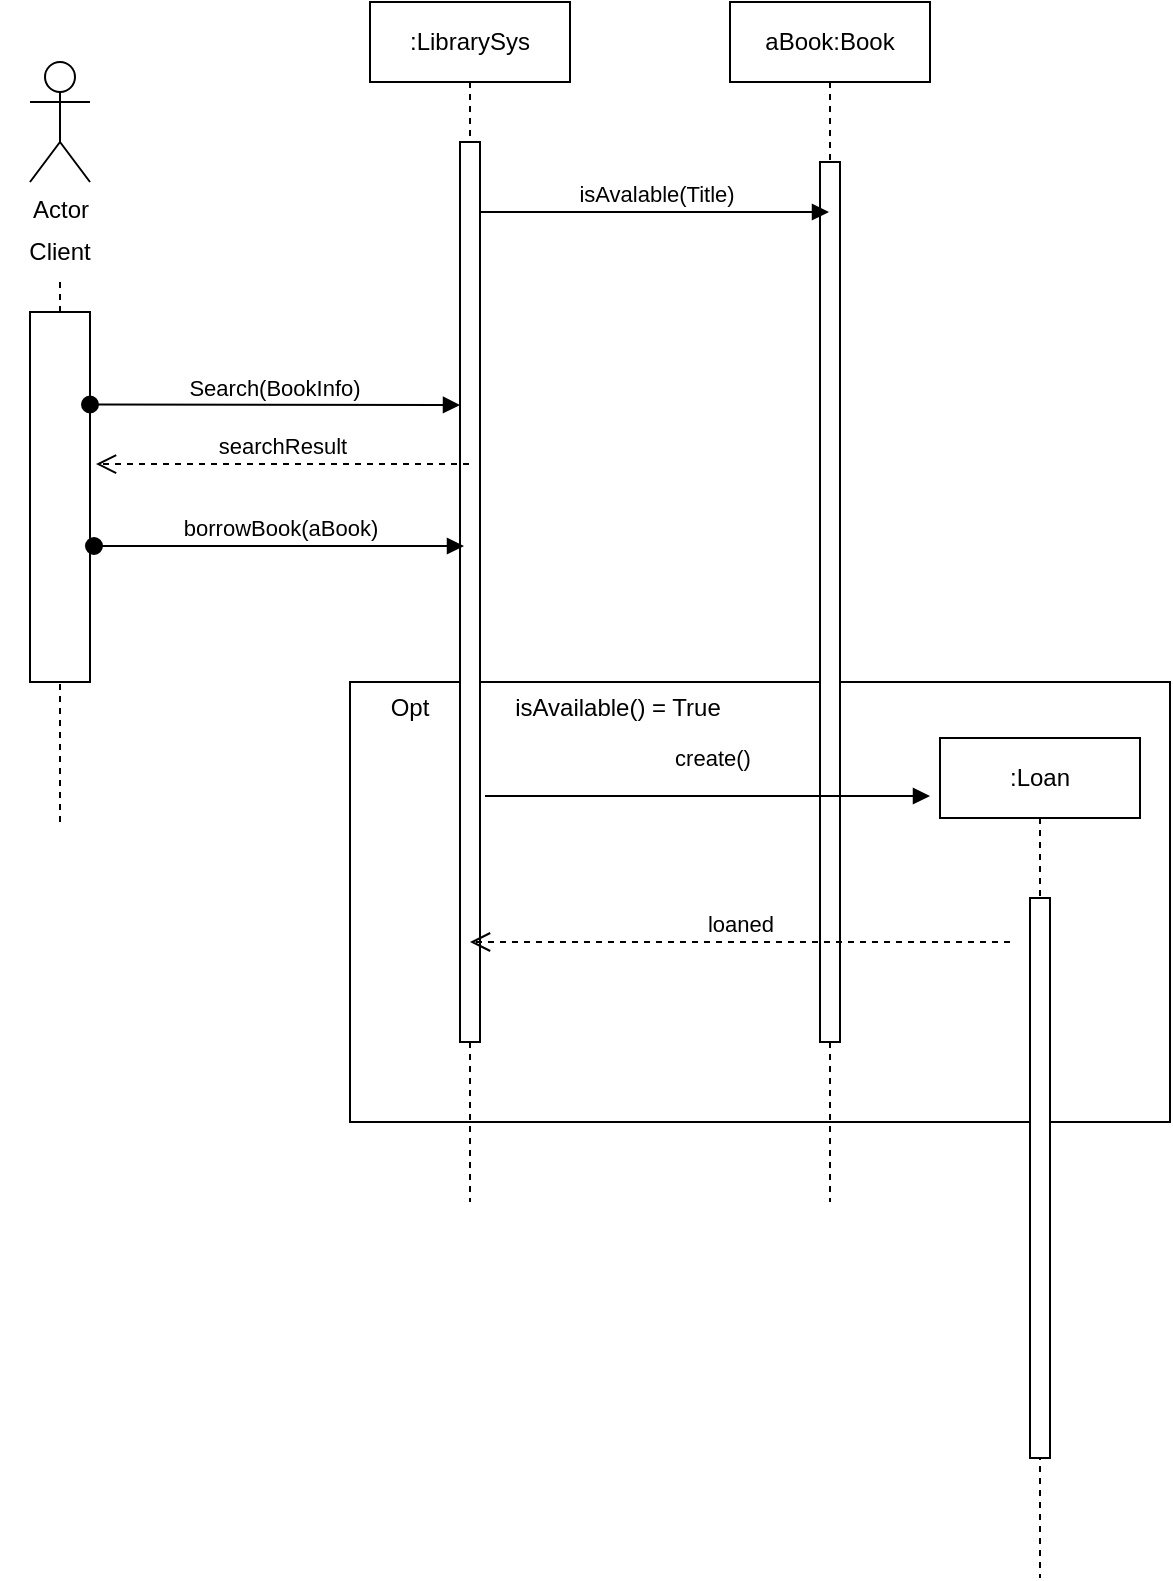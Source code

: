 <mxfile version="24.0.1" type="github">
  <diagram name="Page-1" id="2YBvvXClWsGukQMizWep">
    <mxGraphModel dx="1723" dy="753" grid="1" gridSize="10" guides="1" tooltips="1" connect="1" arrows="1" fold="1" page="1" pageScale="1" pageWidth="850" pageHeight="1100" math="0" shadow="0">
      <root>
        <mxCell id="0" />
        <mxCell id="1" parent="0" />
        <mxCell id="dD1z3Gl8WQWzvyUMGPVe-5" value="" style="rounded=0;whiteSpace=wrap;html=1;" vertex="1" parent="1">
          <mxGeometry x="30" y="380" width="410" height="220" as="geometry" />
        </mxCell>
        <mxCell id="aM9ryv3xv72pqoxQDRHE-1" value=":LibrarySys" style="shape=umlLifeline;perimeter=lifelinePerimeter;whiteSpace=wrap;html=1;container=0;dropTarget=0;collapsible=0;recursiveResize=0;outlineConnect=0;portConstraint=eastwest;newEdgeStyle={&quot;edgeStyle&quot;:&quot;elbowEdgeStyle&quot;,&quot;elbow&quot;:&quot;vertical&quot;,&quot;curved&quot;:0,&quot;rounded&quot;:0};" parent="1" vertex="1">
          <mxGeometry x="40" y="40" width="100" height="600" as="geometry" />
        </mxCell>
        <mxCell id="aM9ryv3xv72pqoxQDRHE-2" value="" style="html=1;points=[];perimeter=orthogonalPerimeter;outlineConnect=0;targetShapes=umlLifeline;portConstraint=eastwest;newEdgeStyle={&quot;edgeStyle&quot;:&quot;elbowEdgeStyle&quot;,&quot;elbow&quot;:&quot;vertical&quot;,&quot;curved&quot;:0,&quot;rounded&quot;:0};" parent="aM9ryv3xv72pqoxQDRHE-1" vertex="1">
          <mxGeometry x="45" y="70" width="10" height="450" as="geometry" />
        </mxCell>
        <mxCell id="aM9ryv3xv72pqoxQDRHE-5" value="aBook:Book" style="shape=umlLifeline;perimeter=lifelinePerimeter;whiteSpace=wrap;html=1;container=0;dropTarget=0;collapsible=0;recursiveResize=0;outlineConnect=0;portConstraint=eastwest;newEdgeStyle={&quot;edgeStyle&quot;:&quot;elbowEdgeStyle&quot;,&quot;elbow&quot;:&quot;vertical&quot;,&quot;curved&quot;:0,&quot;rounded&quot;:0};" parent="1" vertex="1">
          <mxGeometry x="220" y="40" width="100" height="600" as="geometry" />
        </mxCell>
        <mxCell id="aM9ryv3xv72pqoxQDRHE-6" value="" style="html=1;points=[];perimeter=orthogonalPerimeter;outlineConnect=0;targetShapes=umlLifeline;portConstraint=eastwest;newEdgeStyle={&quot;edgeStyle&quot;:&quot;elbowEdgeStyle&quot;,&quot;elbow&quot;:&quot;vertical&quot;,&quot;curved&quot;:0,&quot;rounded&quot;:0};" parent="aM9ryv3xv72pqoxQDRHE-5" vertex="1">
          <mxGeometry x="45" y="80" width="10" height="440" as="geometry" />
        </mxCell>
        <mxCell id="aM9ryv3xv72pqoxQDRHE-7" value="isAvalable(Title)" style="html=1;verticalAlign=bottom;endArrow=block;edgeStyle=elbowEdgeStyle;elbow=vertical;curved=0;rounded=0;" parent="1" target="aM9ryv3xv72pqoxQDRHE-5" edge="1">
          <mxGeometry relative="1" as="geometry">
            <mxPoint x="95" y="145" as="sourcePoint" />
            <Array as="points">
              <mxPoint x="180" y="145" />
            </Array>
            <mxPoint x="265" y="145" as="targetPoint" />
          </mxGeometry>
        </mxCell>
        <mxCell id="dD1z3Gl8WQWzvyUMGPVe-7" value="isAvailable() = True" style="text;html=1;align=center;verticalAlign=middle;whiteSpace=wrap;rounded=0;" vertex="1" parent="1">
          <mxGeometry x="94" y="378" width="140" height="30" as="geometry" />
        </mxCell>
        <mxCell id="dD1z3Gl8WQWzvyUMGPVe-12" value="Actor" style="shape=umlActor;verticalLabelPosition=bottom;verticalAlign=top;html=1;" vertex="1" parent="1">
          <mxGeometry x="-130" y="70" width="30" height="60" as="geometry" />
        </mxCell>
        <mxCell id="dD1z3Gl8WQWzvyUMGPVe-15" value="Opt" style="text;html=1;align=center;verticalAlign=middle;whiteSpace=wrap;rounded=0;" vertex="1" parent="1">
          <mxGeometry x="30" y="378" width="60" height="30" as="geometry" />
        </mxCell>
        <mxCell id="dD1z3Gl8WQWzvyUMGPVe-17" value="Client" style="text;html=1;align=center;verticalAlign=middle;whiteSpace=wrap;rounded=0;" vertex="1" parent="1">
          <mxGeometry x="-145" y="150" width="60" height="30" as="geometry" />
        </mxCell>
        <mxCell id="dD1z3Gl8WQWzvyUMGPVe-18" value="" style="endArrow=none;dashed=1;html=1;rounded=0;entryX=0.5;entryY=1;entryDx=0;entryDy=0;" edge="1" parent="1" source="dD1z3Gl8WQWzvyUMGPVe-19" target="dD1z3Gl8WQWzvyUMGPVe-17">
          <mxGeometry width="50" height="50" relative="1" as="geometry">
            <mxPoint x="-115" y="330" as="sourcePoint" />
            <mxPoint x="170" y="150" as="targetPoint" />
          </mxGeometry>
        </mxCell>
        <mxCell id="dD1z3Gl8WQWzvyUMGPVe-20" value="" style="endArrow=none;dashed=1;html=1;rounded=0;entryX=0.5;entryY=1;entryDx=0;entryDy=0;" edge="1" parent="1" target="dD1z3Gl8WQWzvyUMGPVe-19">
          <mxGeometry width="50" height="50" relative="1" as="geometry">
            <mxPoint x="-115" y="450" as="sourcePoint" />
            <mxPoint x="-115" y="180" as="targetPoint" />
          </mxGeometry>
        </mxCell>
        <mxCell id="dD1z3Gl8WQWzvyUMGPVe-19" value="" style="rounded=0;whiteSpace=wrap;html=1;" vertex="1" parent="1">
          <mxGeometry x="-130" y="195" width="30" height="185" as="geometry" />
        </mxCell>
        <mxCell id="dD1z3Gl8WQWzvyUMGPVe-21" value="searchResult" style="html=1;verticalAlign=bottom;endArrow=open;dashed=1;endSize=8;curved=0;rounded=0;entryX=1.1;entryY=0.411;entryDx=0;entryDy=0;entryPerimeter=0;" edge="1" parent="1" source="aM9ryv3xv72pqoxQDRHE-1" target="dD1z3Gl8WQWzvyUMGPVe-19">
          <mxGeometry relative="1" as="geometry">
            <mxPoint x="190" y="180" as="sourcePoint" />
            <mxPoint x="110" y="180" as="targetPoint" />
          </mxGeometry>
        </mxCell>
        <mxCell id="aM9ryv3xv72pqoxQDRHE-3" value="Search(BookInfo)" style="html=1;verticalAlign=bottom;startArrow=oval;endArrow=block;startSize=8;edgeStyle=elbowEdgeStyle;elbow=vertical;curved=0;rounded=0;exitX=1;exitY=0.25;exitDx=0;exitDy=0;" parent="1" target="aM9ryv3xv72pqoxQDRHE-2" edge="1" source="dD1z3Gl8WQWzvyUMGPVe-19">
          <mxGeometry relative="1" as="geometry">
            <mxPoint x="-80" y="110" as="sourcePoint" />
          </mxGeometry>
        </mxCell>
        <mxCell id="dD1z3Gl8WQWzvyUMGPVe-24" value="borrowBook(aBook)" style="html=1;verticalAlign=bottom;startArrow=oval;endArrow=block;startSize=8;edgeStyle=elbowEdgeStyle;elbow=vertical;curved=0;rounded=0;exitX=1;exitY=0.25;exitDx=0;exitDy=0;" edge="1" parent="1">
          <mxGeometry relative="1" as="geometry">
            <mxPoint x="-98" y="312" as="sourcePoint" />
            <mxPoint x="87" y="312" as="targetPoint" />
          </mxGeometry>
        </mxCell>
        <mxCell id="dD1z3Gl8WQWzvyUMGPVe-25" value=":Loan" style="shape=umlLifeline;perimeter=lifelinePerimeter;whiteSpace=wrap;html=1;container=0;dropTarget=0;collapsible=0;recursiveResize=0;outlineConnect=0;portConstraint=eastwest;newEdgeStyle={&quot;edgeStyle&quot;:&quot;elbowEdgeStyle&quot;,&quot;elbow&quot;:&quot;vertical&quot;,&quot;curved&quot;:0,&quot;rounded&quot;:0};" vertex="1" parent="1">
          <mxGeometry x="325" y="408" width="100" height="420" as="geometry" />
        </mxCell>
        <mxCell id="dD1z3Gl8WQWzvyUMGPVe-26" value="" style="html=1;points=[];perimeter=orthogonalPerimeter;outlineConnect=0;targetShapes=umlLifeline;portConstraint=eastwest;newEdgeStyle={&quot;edgeStyle&quot;:&quot;elbowEdgeStyle&quot;,&quot;elbow&quot;:&quot;vertical&quot;,&quot;curved&quot;:0,&quot;rounded&quot;:0};" vertex="1" parent="dD1z3Gl8WQWzvyUMGPVe-25">
          <mxGeometry x="45" y="80" width="10" height="280" as="geometry" />
        </mxCell>
        <mxCell id="dD1z3Gl8WQWzvyUMGPVe-27" value="create()" style="html=1;verticalAlign=bottom;endArrow=block;edgeStyle=elbowEdgeStyle;elbow=vertical;curved=0;rounded=0;" edge="1" parent="1">
          <mxGeometry x="0.011" y="10" relative="1" as="geometry">
            <mxPoint x="97.5" y="437" as="sourcePoint" />
            <Array as="points">
              <mxPoint x="182.5" y="437" />
            </Array>
            <mxPoint x="320" y="437" as="targetPoint" />
            <mxPoint x="1" as="offset" />
          </mxGeometry>
        </mxCell>
        <mxCell id="dD1z3Gl8WQWzvyUMGPVe-28" value="loaned" style="html=1;verticalAlign=bottom;endArrow=open;dashed=1;endSize=8;curved=0;rounded=0;" edge="1" parent="1" target="aM9ryv3xv72pqoxQDRHE-1">
          <mxGeometry relative="1" as="geometry">
            <mxPoint x="360" y="510" as="sourcePoint" />
            <mxPoint x="280" y="510" as="targetPoint" />
          </mxGeometry>
        </mxCell>
      </root>
    </mxGraphModel>
  </diagram>
</mxfile>

